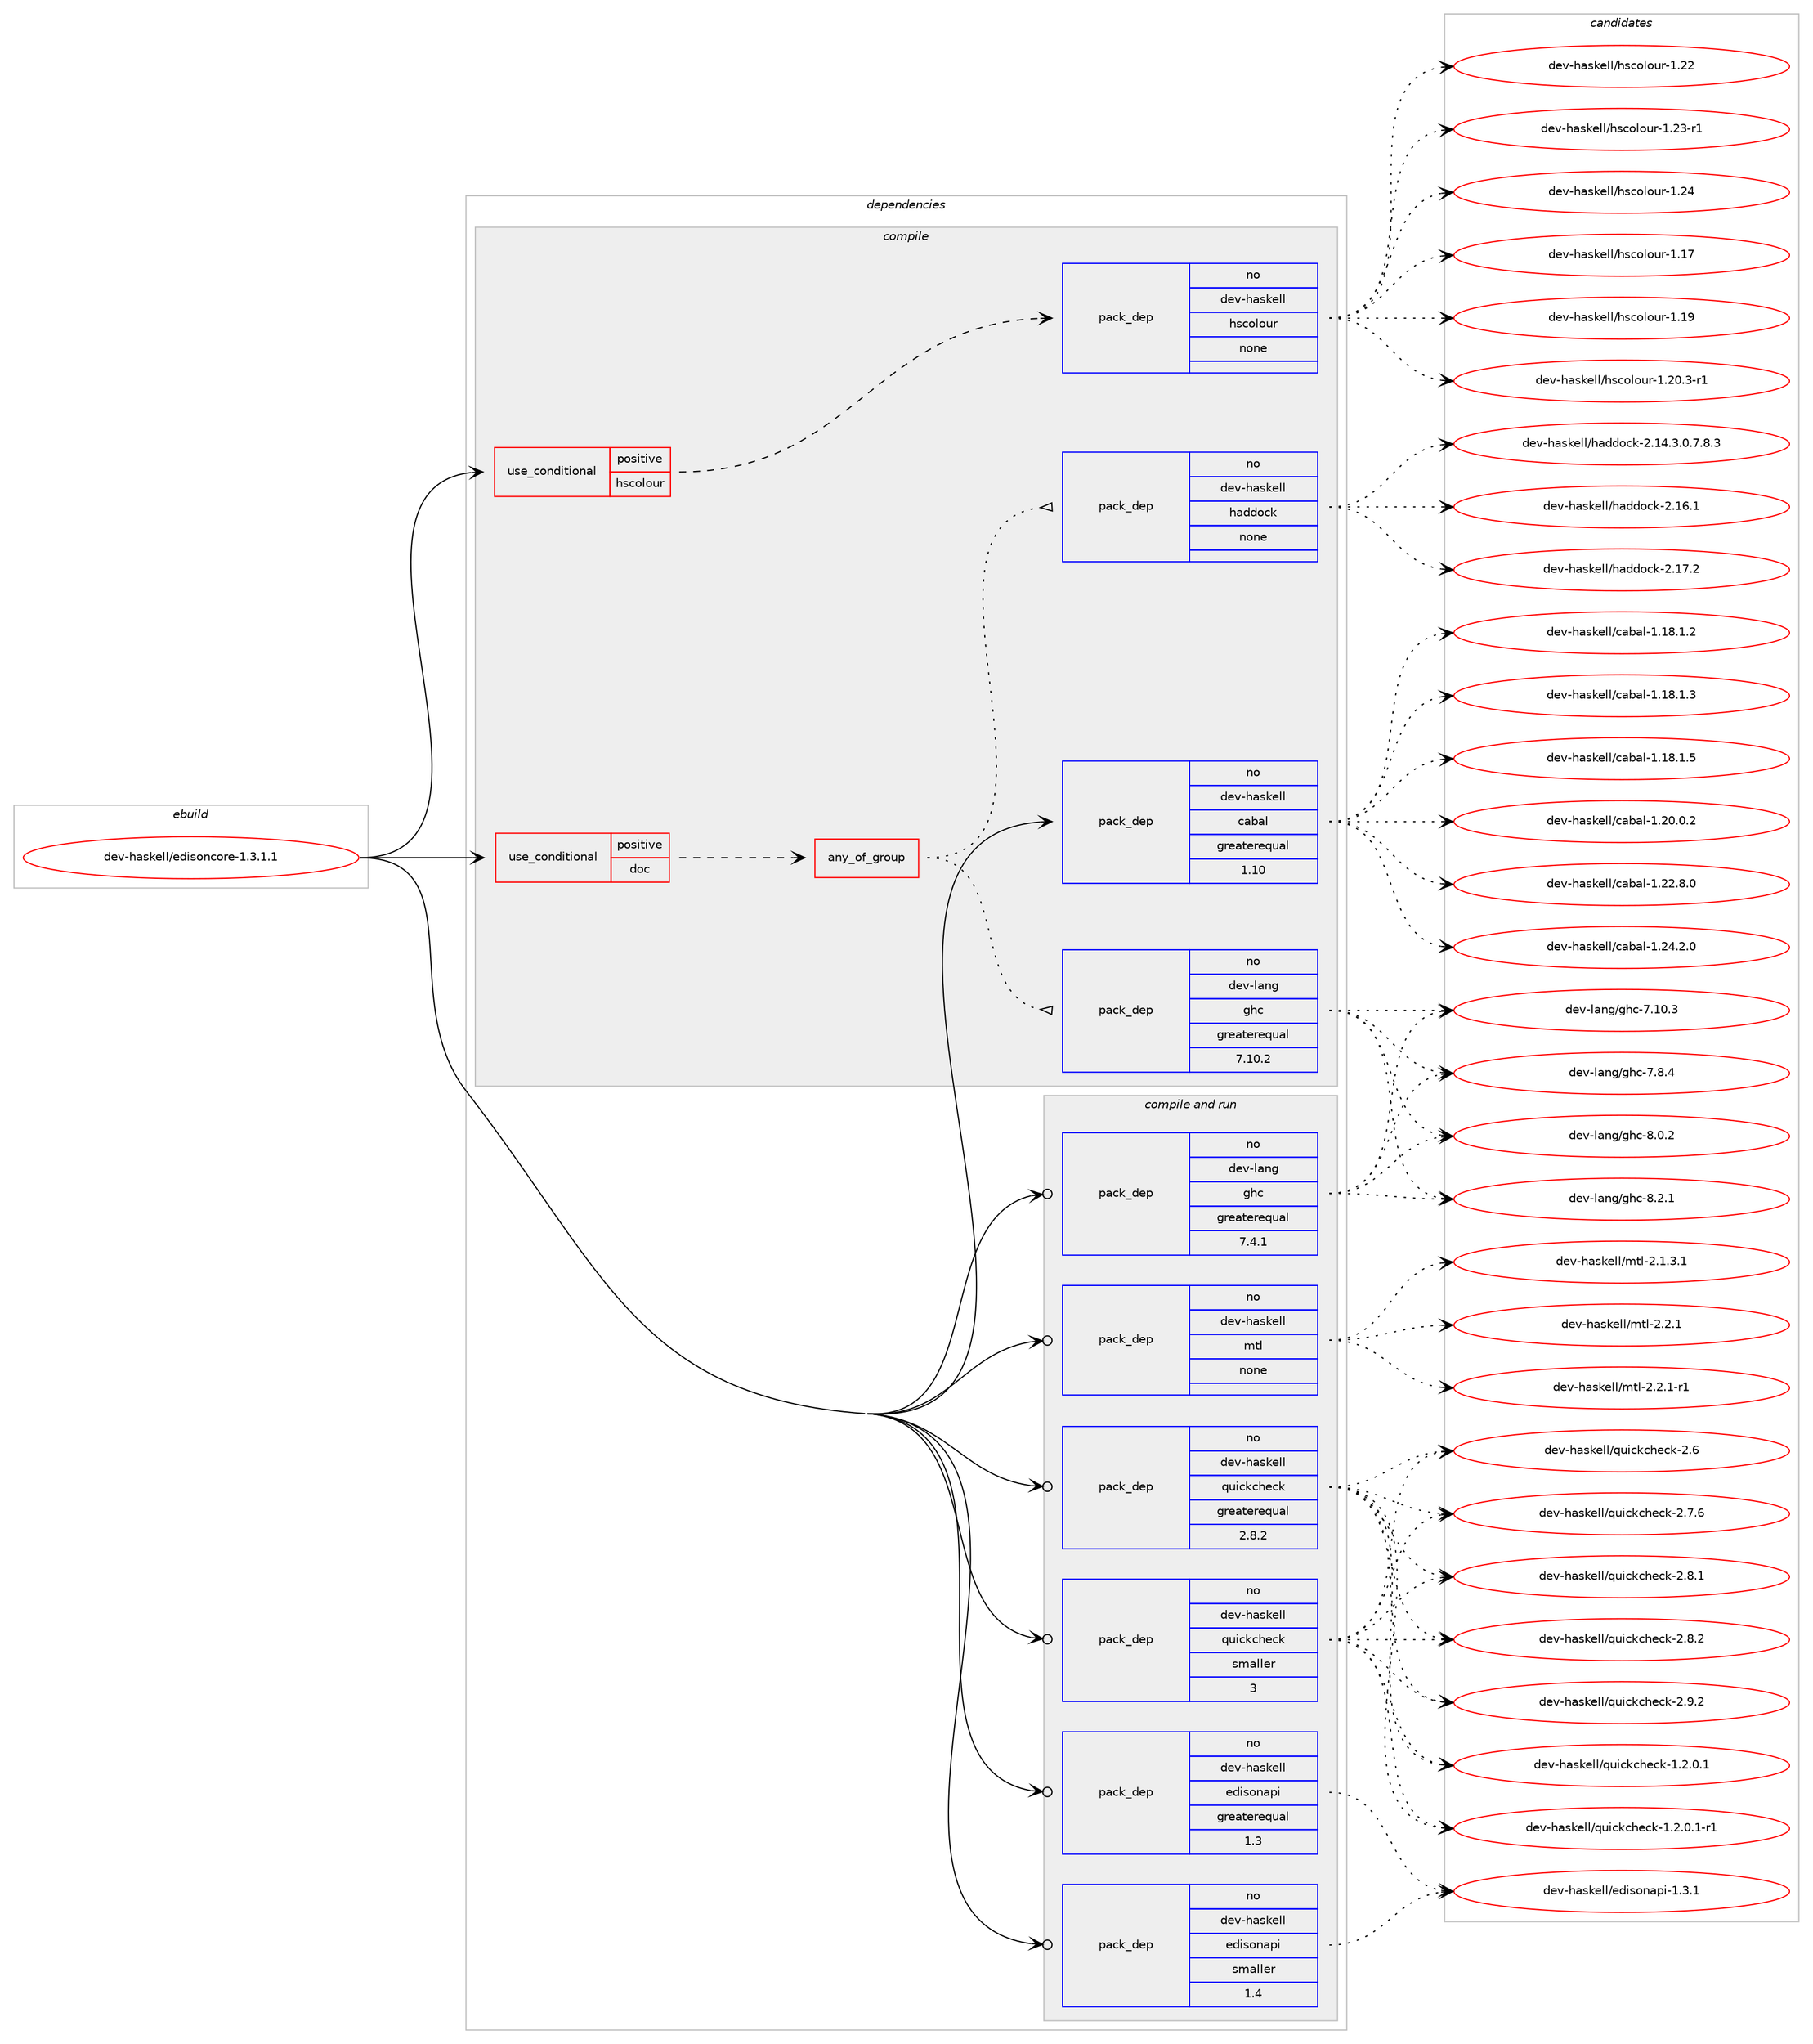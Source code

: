 digraph prolog {

# *************
# Graph options
# *************

newrank=true;
concentrate=true;
compound=true;
graph [rankdir=LR,fontname=Helvetica,fontsize=10,ranksep=1.5];#, ranksep=2.5, nodesep=0.2];
edge  [arrowhead=vee];
node  [fontname=Helvetica,fontsize=10];

# **********
# The ebuild
# **********

subgraph cluster_leftcol {
color=gray;
rank=same;
label=<<i>ebuild</i>>;
id [label="dev-haskell/edisoncore-1.3.1.1", color=red, width=4, href="../dev-haskell/edisoncore-1.3.1.1.svg"];
}

# ****************
# The dependencies
# ****************

subgraph cluster_midcol {
color=gray;
label=<<i>dependencies</i>>;
subgraph cluster_compile {
fillcolor="#eeeeee";
style=filled;
label=<<i>compile</i>>;
subgraph cond18748 {
dependency79648 [label=<<TABLE BORDER="0" CELLBORDER="1" CELLSPACING="0" CELLPADDING="4"><TR><TD ROWSPAN="3" CELLPADDING="10">use_conditional</TD></TR><TR><TD>positive</TD></TR><TR><TD>doc</TD></TR></TABLE>>, shape=none, color=red];
subgraph any1943 {
dependency79649 [label=<<TABLE BORDER="0" CELLBORDER="1" CELLSPACING="0" CELLPADDING="4"><TR><TD CELLPADDING="10">any_of_group</TD></TR></TABLE>>, shape=none, color=red];subgraph pack58927 {
dependency79650 [label=<<TABLE BORDER="0" CELLBORDER="1" CELLSPACING="0" CELLPADDING="4" WIDTH="220"><TR><TD ROWSPAN="6" CELLPADDING="30">pack_dep</TD></TR><TR><TD WIDTH="110">no</TD></TR><TR><TD>dev-haskell</TD></TR><TR><TD>haddock</TD></TR><TR><TD>none</TD></TR><TR><TD></TD></TR></TABLE>>, shape=none, color=blue];
}
dependency79649:e -> dependency79650:w [weight=20,style="dotted",arrowhead="oinv"];
subgraph pack58928 {
dependency79651 [label=<<TABLE BORDER="0" CELLBORDER="1" CELLSPACING="0" CELLPADDING="4" WIDTH="220"><TR><TD ROWSPAN="6" CELLPADDING="30">pack_dep</TD></TR><TR><TD WIDTH="110">no</TD></TR><TR><TD>dev-lang</TD></TR><TR><TD>ghc</TD></TR><TR><TD>greaterequal</TD></TR><TR><TD>7.10.2</TD></TR></TABLE>>, shape=none, color=blue];
}
dependency79649:e -> dependency79651:w [weight=20,style="dotted",arrowhead="oinv"];
}
dependency79648:e -> dependency79649:w [weight=20,style="dashed",arrowhead="vee"];
}
id:e -> dependency79648:w [weight=20,style="solid",arrowhead="vee"];
subgraph cond18749 {
dependency79652 [label=<<TABLE BORDER="0" CELLBORDER="1" CELLSPACING="0" CELLPADDING="4"><TR><TD ROWSPAN="3" CELLPADDING="10">use_conditional</TD></TR><TR><TD>positive</TD></TR><TR><TD>hscolour</TD></TR></TABLE>>, shape=none, color=red];
subgraph pack58929 {
dependency79653 [label=<<TABLE BORDER="0" CELLBORDER="1" CELLSPACING="0" CELLPADDING="4" WIDTH="220"><TR><TD ROWSPAN="6" CELLPADDING="30">pack_dep</TD></TR><TR><TD WIDTH="110">no</TD></TR><TR><TD>dev-haskell</TD></TR><TR><TD>hscolour</TD></TR><TR><TD>none</TD></TR><TR><TD></TD></TR></TABLE>>, shape=none, color=blue];
}
dependency79652:e -> dependency79653:w [weight=20,style="dashed",arrowhead="vee"];
}
id:e -> dependency79652:w [weight=20,style="solid",arrowhead="vee"];
subgraph pack58930 {
dependency79654 [label=<<TABLE BORDER="0" CELLBORDER="1" CELLSPACING="0" CELLPADDING="4" WIDTH="220"><TR><TD ROWSPAN="6" CELLPADDING="30">pack_dep</TD></TR><TR><TD WIDTH="110">no</TD></TR><TR><TD>dev-haskell</TD></TR><TR><TD>cabal</TD></TR><TR><TD>greaterequal</TD></TR><TR><TD>1.10</TD></TR></TABLE>>, shape=none, color=blue];
}
id:e -> dependency79654:w [weight=20,style="solid",arrowhead="vee"];
}
subgraph cluster_compileandrun {
fillcolor="#eeeeee";
style=filled;
label=<<i>compile and run</i>>;
subgraph pack58931 {
dependency79655 [label=<<TABLE BORDER="0" CELLBORDER="1" CELLSPACING="0" CELLPADDING="4" WIDTH="220"><TR><TD ROWSPAN="6" CELLPADDING="30">pack_dep</TD></TR><TR><TD WIDTH="110">no</TD></TR><TR><TD>dev-haskell</TD></TR><TR><TD>edisonapi</TD></TR><TR><TD>greaterequal</TD></TR><TR><TD>1.3</TD></TR></TABLE>>, shape=none, color=blue];
}
id:e -> dependency79655:w [weight=20,style="solid",arrowhead="odotvee"];
subgraph pack58932 {
dependency79656 [label=<<TABLE BORDER="0" CELLBORDER="1" CELLSPACING="0" CELLPADDING="4" WIDTH="220"><TR><TD ROWSPAN="6" CELLPADDING="30">pack_dep</TD></TR><TR><TD WIDTH="110">no</TD></TR><TR><TD>dev-haskell</TD></TR><TR><TD>edisonapi</TD></TR><TR><TD>smaller</TD></TR><TR><TD>1.4</TD></TR></TABLE>>, shape=none, color=blue];
}
id:e -> dependency79656:w [weight=20,style="solid",arrowhead="odotvee"];
subgraph pack58933 {
dependency79657 [label=<<TABLE BORDER="0" CELLBORDER="1" CELLSPACING="0" CELLPADDING="4" WIDTH="220"><TR><TD ROWSPAN="6" CELLPADDING="30">pack_dep</TD></TR><TR><TD WIDTH="110">no</TD></TR><TR><TD>dev-haskell</TD></TR><TR><TD>mtl</TD></TR><TR><TD>none</TD></TR><TR><TD></TD></TR></TABLE>>, shape=none, color=blue];
}
id:e -> dependency79657:w [weight=20,style="solid",arrowhead="odotvee"];
subgraph pack58934 {
dependency79658 [label=<<TABLE BORDER="0" CELLBORDER="1" CELLSPACING="0" CELLPADDING="4" WIDTH="220"><TR><TD ROWSPAN="6" CELLPADDING="30">pack_dep</TD></TR><TR><TD WIDTH="110">no</TD></TR><TR><TD>dev-haskell</TD></TR><TR><TD>quickcheck</TD></TR><TR><TD>greaterequal</TD></TR><TR><TD>2.8.2</TD></TR></TABLE>>, shape=none, color=blue];
}
id:e -> dependency79658:w [weight=20,style="solid",arrowhead="odotvee"];
subgraph pack58935 {
dependency79659 [label=<<TABLE BORDER="0" CELLBORDER="1" CELLSPACING="0" CELLPADDING="4" WIDTH="220"><TR><TD ROWSPAN="6" CELLPADDING="30">pack_dep</TD></TR><TR><TD WIDTH="110">no</TD></TR><TR><TD>dev-haskell</TD></TR><TR><TD>quickcheck</TD></TR><TR><TD>smaller</TD></TR><TR><TD>3</TD></TR></TABLE>>, shape=none, color=blue];
}
id:e -> dependency79659:w [weight=20,style="solid",arrowhead="odotvee"];
subgraph pack58936 {
dependency79660 [label=<<TABLE BORDER="0" CELLBORDER="1" CELLSPACING="0" CELLPADDING="4" WIDTH="220"><TR><TD ROWSPAN="6" CELLPADDING="30">pack_dep</TD></TR><TR><TD WIDTH="110">no</TD></TR><TR><TD>dev-lang</TD></TR><TR><TD>ghc</TD></TR><TR><TD>greaterequal</TD></TR><TR><TD>7.4.1</TD></TR></TABLE>>, shape=none, color=blue];
}
id:e -> dependency79660:w [weight=20,style="solid",arrowhead="odotvee"];
}
subgraph cluster_run {
fillcolor="#eeeeee";
style=filled;
label=<<i>run</i>>;
}
}

# **************
# The candidates
# **************

subgraph cluster_choices {
rank=same;
color=gray;
label=<<i>candidates</i>>;

subgraph choice58927 {
color=black;
nodesep=1;
choice1001011184510497115107101108108471049710010011199107455046495246514648465546564651 [label="dev-haskell/haddock-2.14.3.0.7.8.3", color=red, width=4,href="../dev-haskell/haddock-2.14.3.0.7.8.3.svg"];
choice100101118451049711510710110810847104971001001119910745504649544649 [label="dev-haskell/haddock-2.16.1", color=red, width=4,href="../dev-haskell/haddock-2.16.1.svg"];
choice100101118451049711510710110810847104971001001119910745504649554650 [label="dev-haskell/haddock-2.17.2", color=red, width=4,href="../dev-haskell/haddock-2.17.2.svg"];
dependency79650:e -> choice1001011184510497115107101108108471049710010011199107455046495246514648465546564651:w [style=dotted,weight="100"];
dependency79650:e -> choice100101118451049711510710110810847104971001001119910745504649544649:w [style=dotted,weight="100"];
dependency79650:e -> choice100101118451049711510710110810847104971001001119910745504649554650:w [style=dotted,weight="100"];
}
subgraph choice58928 {
color=black;
nodesep=1;
choice1001011184510897110103471031049945554649484651 [label="dev-lang/ghc-7.10.3", color=red, width=4,href="../dev-lang/ghc-7.10.3.svg"];
choice10010111845108971101034710310499455546564652 [label="dev-lang/ghc-7.8.4", color=red, width=4,href="../dev-lang/ghc-7.8.4.svg"];
choice10010111845108971101034710310499455646484650 [label="dev-lang/ghc-8.0.2", color=red, width=4,href="../dev-lang/ghc-8.0.2.svg"];
choice10010111845108971101034710310499455646504649 [label="dev-lang/ghc-8.2.1", color=red, width=4,href="../dev-lang/ghc-8.2.1.svg"];
dependency79651:e -> choice1001011184510897110103471031049945554649484651:w [style=dotted,weight="100"];
dependency79651:e -> choice10010111845108971101034710310499455546564652:w [style=dotted,weight="100"];
dependency79651:e -> choice10010111845108971101034710310499455646484650:w [style=dotted,weight="100"];
dependency79651:e -> choice10010111845108971101034710310499455646504649:w [style=dotted,weight="100"];
}
subgraph choice58929 {
color=black;
nodesep=1;
choice100101118451049711510710110810847104115991111081111171144549464955 [label="dev-haskell/hscolour-1.17", color=red, width=4,href="../dev-haskell/hscolour-1.17.svg"];
choice100101118451049711510710110810847104115991111081111171144549464957 [label="dev-haskell/hscolour-1.19", color=red, width=4,href="../dev-haskell/hscolour-1.19.svg"];
choice10010111845104971151071011081084710411599111108111117114454946504846514511449 [label="dev-haskell/hscolour-1.20.3-r1", color=red, width=4,href="../dev-haskell/hscolour-1.20.3-r1.svg"];
choice100101118451049711510710110810847104115991111081111171144549465050 [label="dev-haskell/hscolour-1.22", color=red, width=4,href="../dev-haskell/hscolour-1.22.svg"];
choice1001011184510497115107101108108471041159911110811111711445494650514511449 [label="dev-haskell/hscolour-1.23-r1", color=red, width=4,href="../dev-haskell/hscolour-1.23-r1.svg"];
choice100101118451049711510710110810847104115991111081111171144549465052 [label="dev-haskell/hscolour-1.24", color=red, width=4,href="../dev-haskell/hscolour-1.24.svg"];
dependency79653:e -> choice100101118451049711510710110810847104115991111081111171144549464955:w [style=dotted,weight="100"];
dependency79653:e -> choice100101118451049711510710110810847104115991111081111171144549464957:w [style=dotted,weight="100"];
dependency79653:e -> choice10010111845104971151071011081084710411599111108111117114454946504846514511449:w [style=dotted,weight="100"];
dependency79653:e -> choice100101118451049711510710110810847104115991111081111171144549465050:w [style=dotted,weight="100"];
dependency79653:e -> choice1001011184510497115107101108108471041159911110811111711445494650514511449:w [style=dotted,weight="100"];
dependency79653:e -> choice100101118451049711510710110810847104115991111081111171144549465052:w [style=dotted,weight="100"];
}
subgraph choice58930 {
color=black;
nodesep=1;
choice10010111845104971151071011081084799979897108454946495646494650 [label="dev-haskell/cabal-1.18.1.2", color=red, width=4,href="../dev-haskell/cabal-1.18.1.2.svg"];
choice10010111845104971151071011081084799979897108454946495646494651 [label="dev-haskell/cabal-1.18.1.3", color=red, width=4,href="../dev-haskell/cabal-1.18.1.3.svg"];
choice10010111845104971151071011081084799979897108454946495646494653 [label="dev-haskell/cabal-1.18.1.5", color=red, width=4,href="../dev-haskell/cabal-1.18.1.5.svg"];
choice10010111845104971151071011081084799979897108454946504846484650 [label="dev-haskell/cabal-1.20.0.2", color=red, width=4,href="../dev-haskell/cabal-1.20.0.2.svg"];
choice10010111845104971151071011081084799979897108454946505046564648 [label="dev-haskell/cabal-1.22.8.0", color=red, width=4,href="../dev-haskell/cabal-1.22.8.0.svg"];
choice10010111845104971151071011081084799979897108454946505246504648 [label="dev-haskell/cabal-1.24.2.0", color=red, width=4,href="../dev-haskell/cabal-1.24.2.0.svg"];
dependency79654:e -> choice10010111845104971151071011081084799979897108454946495646494650:w [style=dotted,weight="100"];
dependency79654:e -> choice10010111845104971151071011081084799979897108454946495646494651:w [style=dotted,weight="100"];
dependency79654:e -> choice10010111845104971151071011081084799979897108454946495646494653:w [style=dotted,weight="100"];
dependency79654:e -> choice10010111845104971151071011081084799979897108454946504846484650:w [style=dotted,weight="100"];
dependency79654:e -> choice10010111845104971151071011081084799979897108454946505046564648:w [style=dotted,weight="100"];
dependency79654:e -> choice10010111845104971151071011081084799979897108454946505246504648:w [style=dotted,weight="100"];
}
subgraph choice58931 {
color=black;
nodesep=1;
choice10010111845104971151071011081084710110010511511111097112105454946514649 [label="dev-haskell/edisonapi-1.3.1", color=red, width=4,href="../dev-haskell/edisonapi-1.3.1.svg"];
dependency79655:e -> choice10010111845104971151071011081084710110010511511111097112105454946514649:w [style=dotted,weight="100"];
}
subgraph choice58932 {
color=black;
nodesep=1;
choice10010111845104971151071011081084710110010511511111097112105454946514649 [label="dev-haskell/edisonapi-1.3.1", color=red, width=4,href="../dev-haskell/edisonapi-1.3.1.svg"];
dependency79656:e -> choice10010111845104971151071011081084710110010511511111097112105454946514649:w [style=dotted,weight="100"];
}
subgraph choice58933 {
color=black;
nodesep=1;
choice1001011184510497115107101108108471091161084550464946514649 [label="dev-haskell/mtl-2.1.3.1", color=red, width=4,href="../dev-haskell/mtl-2.1.3.1.svg"];
choice100101118451049711510710110810847109116108455046504649 [label="dev-haskell/mtl-2.2.1", color=red, width=4,href="../dev-haskell/mtl-2.2.1.svg"];
choice1001011184510497115107101108108471091161084550465046494511449 [label="dev-haskell/mtl-2.2.1-r1", color=red, width=4,href="../dev-haskell/mtl-2.2.1-r1.svg"];
dependency79657:e -> choice1001011184510497115107101108108471091161084550464946514649:w [style=dotted,weight="100"];
dependency79657:e -> choice100101118451049711510710110810847109116108455046504649:w [style=dotted,weight="100"];
dependency79657:e -> choice1001011184510497115107101108108471091161084550465046494511449:w [style=dotted,weight="100"];
}
subgraph choice58934 {
color=black;
nodesep=1;
choice1001011184510497115107101108108471131171059910799104101991074549465046484649 [label="dev-haskell/quickcheck-1.2.0.1", color=red, width=4,href="../dev-haskell/quickcheck-1.2.0.1.svg"];
choice10010111845104971151071011081084711311710599107991041019910745494650464846494511449 [label="dev-haskell/quickcheck-1.2.0.1-r1", color=red, width=4,href="../dev-haskell/quickcheck-1.2.0.1-r1.svg"];
choice10010111845104971151071011081084711311710599107991041019910745504654 [label="dev-haskell/quickcheck-2.6", color=red, width=4,href="../dev-haskell/quickcheck-2.6.svg"];
choice100101118451049711510710110810847113117105991079910410199107455046554654 [label="dev-haskell/quickcheck-2.7.6", color=red, width=4,href="../dev-haskell/quickcheck-2.7.6.svg"];
choice100101118451049711510710110810847113117105991079910410199107455046564649 [label="dev-haskell/quickcheck-2.8.1", color=red, width=4,href="../dev-haskell/quickcheck-2.8.1.svg"];
choice100101118451049711510710110810847113117105991079910410199107455046564650 [label="dev-haskell/quickcheck-2.8.2", color=red, width=4,href="../dev-haskell/quickcheck-2.8.2.svg"];
choice100101118451049711510710110810847113117105991079910410199107455046574650 [label="dev-haskell/quickcheck-2.9.2", color=red, width=4,href="../dev-haskell/quickcheck-2.9.2.svg"];
dependency79658:e -> choice1001011184510497115107101108108471131171059910799104101991074549465046484649:w [style=dotted,weight="100"];
dependency79658:e -> choice10010111845104971151071011081084711311710599107991041019910745494650464846494511449:w [style=dotted,weight="100"];
dependency79658:e -> choice10010111845104971151071011081084711311710599107991041019910745504654:w [style=dotted,weight="100"];
dependency79658:e -> choice100101118451049711510710110810847113117105991079910410199107455046554654:w [style=dotted,weight="100"];
dependency79658:e -> choice100101118451049711510710110810847113117105991079910410199107455046564649:w [style=dotted,weight="100"];
dependency79658:e -> choice100101118451049711510710110810847113117105991079910410199107455046564650:w [style=dotted,weight="100"];
dependency79658:e -> choice100101118451049711510710110810847113117105991079910410199107455046574650:w [style=dotted,weight="100"];
}
subgraph choice58935 {
color=black;
nodesep=1;
choice1001011184510497115107101108108471131171059910799104101991074549465046484649 [label="dev-haskell/quickcheck-1.2.0.1", color=red, width=4,href="../dev-haskell/quickcheck-1.2.0.1.svg"];
choice10010111845104971151071011081084711311710599107991041019910745494650464846494511449 [label="dev-haskell/quickcheck-1.2.0.1-r1", color=red, width=4,href="../dev-haskell/quickcheck-1.2.0.1-r1.svg"];
choice10010111845104971151071011081084711311710599107991041019910745504654 [label="dev-haskell/quickcheck-2.6", color=red, width=4,href="../dev-haskell/quickcheck-2.6.svg"];
choice100101118451049711510710110810847113117105991079910410199107455046554654 [label="dev-haskell/quickcheck-2.7.6", color=red, width=4,href="../dev-haskell/quickcheck-2.7.6.svg"];
choice100101118451049711510710110810847113117105991079910410199107455046564649 [label="dev-haskell/quickcheck-2.8.1", color=red, width=4,href="../dev-haskell/quickcheck-2.8.1.svg"];
choice100101118451049711510710110810847113117105991079910410199107455046564650 [label="dev-haskell/quickcheck-2.8.2", color=red, width=4,href="../dev-haskell/quickcheck-2.8.2.svg"];
choice100101118451049711510710110810847113117105991079910410199107455046574650 [label="dev-haskell/quickcheck-2.9.2", color=red, width=4,href="../dev-haskell/quickcheck-2.9.2.svg"];
dependency79659:e -> choice1001011184510497115107101108108471131171059910799104101991074549465046484649:w [style=dotted,weight="100"];
dependency79659:e -> choice10010111845104971151071011081084711311710599107991041019910745494650464846494511449:w [style=dotted,weight="100"];
dependency79659:e -> choice10010111845104971151071011081084711311710599107991041019910745504654:w [style=dotted,weight="100"];
dependency79659:e -> choice100101118451049711510710110810847113117105991079910410199107455046554654:w [style=dotted,weight="100"];
dependency79659:e -> choice100101118451049711510710110810847113117105991079910410199107455046564649:w [style=dotted,weight="100"];
dependency79659:e -> choice100101118451049711510710110810847113117105991079910410199107455046564650:w [style=dotted,weight="100"];
dependency79659:e -> choice100101118451049711510710110810847113117105991079910410199107455046574650:w [style=dotted,weight="100"];
}
subgraph choice58936 {
color=black;
nodesep=1;
choice1001011184510897110103471031049945554649484651 [label="dev-lang/ghc-7.10.3", color=red, width=4,href="../dev-lang/ghc-7.10.3.svg"];
choice10010111845108971101034710310499455546564652 [label="dev-lang/ghc-7.8.4", color=red, width=4,href="../dev-lang/ghc-7.8.4.svg"];
choice10010111845108971101034710310499455646484650 [label="dev-lang/ghc-8.0.2", color=red, width=4,href="../dev-lang/ghc-8.0.2.svg"];
choice10010111845108971101034710310499455646504649 [label="dev-lang/ghc-8.2.1", color=red, width=4,href="../dev-lang/ghc-8.2.1.svg"];
dependency79660:e -> choice1001011184510897110103471031049945554649484651:w [style=dotted,weight="100"];
dependency79660:e -> choice10010111845108971101034710310499455546564652:w [style=dotted,weight="100"];
dependency79660:e -> choice10010111845108971101034710310499455646484650:w [style=dotted,weight="100"];
dependency79660:e -> choice10010111845108971101034710310499455646504649:w [style=dotted,weight="100"];
}
}

}
